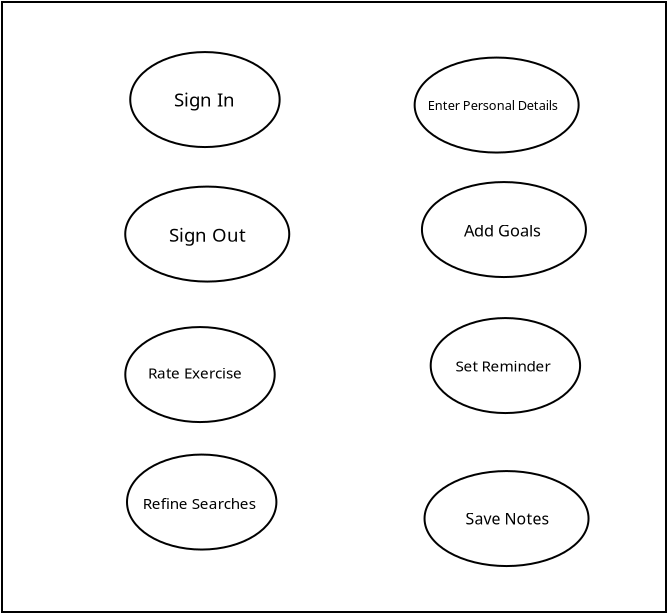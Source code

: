 <?xml version="1.0" encoding="UTF-8"?>
<dia:diagram xmlns:dia="http://www.lysator.liu.se/~alla/dia/">
  <dia:layer name="Background" visible="true" active="true">
    <dia:object type="Standard - Ellipse" version="0" id="O0">
      <dia:attribute name="obj_pos">
        <dia:point val="-91,-556.763"/>
      </dia:attribute>
      <dia:attribute name="obj_bb">
        <dia:rectangle val="-91.05,-556.813;-82.75,-551.962"/>
      </dia:attribute>
      <dia:attribute name="elem_corner">
        <dia:point val="-91,-556.763"/>
      </dia:attribute>
      <dia:attribute name="elem_width">
        <dia:real val="8.2"/>
      </dia:attribute>
      <dia:attribute name="elem_height">
        <dia:real val="4.75"/>
      </dia:attribute>
    </dia:object>
    <dia:object type="Standard - Ellipse" version="0" id="O1">
      <dia:attribute name="obj_pos">
        <dia:point val="-105.22,-557.038"/>
      </dia:attribute>
      <dia:attribute name="obj_bb">
        <dia:rectangle val="-105.27,-557.087;-97.7,-552.237"/>
      </dia:attribute>
      <dia:attribute name="elem_corner">
        <dia:point val="-105.22,-557.038"/>
      </dia:attribute>
      <dia:attribute name="elem_width">
        <dia:real val="7.47"/>
      </dia:attribute>
      <dia:attribute name="elem_height">
        <dia:real val="4.75"/>
      </dia:attribute>
    </dia:object>
    <dia:object type="Standard - Ellipse" version="0" id="O2">
      <dia:attribute name="obj_pos">
        <dia:point val="-90.635,-550.538"/>
      </dia:attribute>
      <dia:attribute name="obj_bb">
        <dia:rectangle val="-90.685,-550.587;-82.385,-545.737"/>
      </dia:attribute>
      <dia:attribute name="elem_corner">
        <dia:point val="-90.635,-550.538"/>
      </dia:attribute>
      <dia:attribute name="elem_width">
        <dia:real val="8.2"/>
      </dia:attribute>
      <dia:attribute name="elem_height">
        <dia:real val="4.75"/>
      </dia:attribute>
    </dia:object>
    <dia:object type="Standard - Ellipse" version="0" id="O3">
      <dia:attribute name="obj_pos">
        <dia:point val="-105.47,-550.312"/>
      </dia:attribute>
      <dia:attribute name="obj_bb">
        <dia:rectangle val="-105.52,-550.362;-97.22,-545.512"/>
      </dia:attribute>
      <dia:attribute name="elem_corner">
        <dia:point val="-105.47,-550.312"/>
      </dia:attribute>
      <dia:attribute name="elem_width">
        <dia:real val="8.2"/>
      </dia:attribute>
      <dia:attribute name="elem_height">
        <dia:real val="4.75"/>
      </dia:attribute>
    </dia:object>
    <dia:object type="Standard - Ellipse" version="0" id="O4">
      <dia:attribute name="obj_pos">
        <dia:point val="-90.505,-536.088"/>
      </dia:attribute>
      <dia:attribute name="obj_bb">
        <dia:rectangle val="-90.555,-536.138;-82.255,-531.287"/>
      </dia:attribute>
      <dia:attribute name="elem_corner">
        <dia:point val="-90.505,-536.088"/>
      </dia:attribute>
      <dia:attribute name="elem_width">
        <dia:real val="8.2"/>
      </dia:attribute>
      <dia:attribute name="elem_height">
        <dia:real val="4.75"/>
      </dia:attribute>
    </dia:object>
    <dia:object type="Standard - Text" version="1" id="O5">
      <dia:attribute name="obj_pos">
        <dia:point val="-103.035,-554.312"/>
      </dia:attribute>
      <dia:attribute name="obj_bb">
        <dia:rectangle val="-103.035,-555.25;-99.665,-554.117"/>
      </dia:attribute>
      <dia:attribute name="text">
        <dia:composite type="text">
          <dia:attribute name="string">
            <dia:string>#Sign In#</dia:string>
          </dia:attribute>
          <dia:attribute name="font">
            <dia:font family="sans" style="0" name="Helvetica"/>
          </dia:attribute>
          <dia:attribute name="height">
            <dia:real val="1.164"/>
          </dia:attribute>
          <dia:attribute name="pos">
            <dia:point val="-103.035,-554.312"/>
          </dia:attribute>
          <dia:attribute name="color">
            <dia:color val="#000000"/>
          </dia:attribute>
          <dia:attribute name="alignment">
            <dia:enum val="0"/>
          </dia:attribute>
        </dia:composite>
      </dia:attribute>
      <dia:attribute name="valign">
        <dia:enum val="3"/>
      </dia:attribute>
    </dia:object>
    <dia:object type="Standard - Text" version="1" id="O6">
      <dia:attribute name="obj_pos">
        <dia:point val="-90.35,-554.138"/>
      </dia:attribute>
      <dia:attribute name="obj_bb">
        <dia:rectangle val="-90.35,-554.78;-83.278,-554.003"/>
      </dia:attribute>
      <dia:attribute name="text">
        <dia:composite type="text">
          <dia:attribute name="string">
            <dia:string>#Enter Personal Details#</dia:string>
          </dia:attribute>
          <dia:attribute name="font">
            <dia:font family="sans" style="0" name="Helvetica"/>
          </dia:attribute>
          <dia:attribute name="height">
            <dia:real val="0.8"/>
          </dia:attribute>
          <dia:attribute name="pos">
            <dia:point val="-90.35,-554.138"/>
          </dia:attribute>
          <dia:attribute name="color">
            <dia:color val="#000000"/>
          </dia:attribute>
          <dia:attribute name="alignment">
            <dia:enum val="0"/>
          </dia:attribute>
        </dia:composite>
      </dia:attribute>
      <dia:attribute name="valign">
        <dia:enum val="3"/>
      </dia:attribute>
    </dia:object>
    <dia:object type="Standard - Text" version="1" id="O7">
      <dia:attribute name="obj_pos">
        <dia:point val="-103.285,-547.55"/>
      </dia:attribute>
      <dia:attribute name="obj_bb">
        <dia:rectangle val="-103.285,-548.488;-99.203,-547.355"/>
      </dia:attribute>
      <dia:attribute name="text">
        <dia:composite type="text">
          <dia:attribute name="string">
            <dia:string>#Sign Out#</dia:string>
          </dia:attribute>
          <dia:attribute name="font">
            <dia:font family="sans" style="0" name="Helvetica"/>
          </dia:attribute>
          <dia:attribute name="height">
            <dia:real val="1.164"/>
          </dia:attribute>
          <dia:attribute name="pos">
            <dia:point val="-103.285,-547.55"/>
          </dia:attribute>
          <dia:attribute name="color">
            <dia:color val="#000000"/>
          </dia:attribute>
          <dia:attribute name="alignment">
            <dia:enum val="0"/>
          </dia:attribute>
        </dia:composite>
      </dia:attribute>
      <dia:attribute name="valign">
        <dia:enum val="3"/>
      </dia:attribute>
    </dia:object>
    <dia:object type="Standard - Text" version="1" id="O8">
      <dia:attribute name="obj_pos">
        <dia:point val="-88.535,-547.812"/>
      </dia:attribute>
      <dia:attribute name="obj_bb">
        <dia:rectangle val="-88.535,-548.66;-84.373,-547.59"/>
      </dia:attribute>
      <dia:attribute name="text">
        <dia:composite type="text">
          <dia:attribute name="string">
            <dia:string>#Add Goals#</dia:string>
          </dia:attribute>
          <dia:attribute name="font">
            <dia:font family="sans" style="0" name="Helvetica"/>
          </dia:attribute>
          <dia:attribute name="height">
            <dia:real val="1.023"/>
          </dia:attribute>
          <dia:attribute name="pos">
            <dia:point val="-88.535,-547.812"/>
          </dia:attribute>
          <dia:attribute name="color">
            <dia:color val="#000000"/>
          </dia:attribute>
          <dia:attribute name="alignment">
            <dia:enum val="0"/>
          </dia:attribute>
        </dia:composite>
      </dia:attribute>
      <dia:attribute name="valign">
        <dia:enum val="3"/>
      </dia:attribute>
    </dia:object>
    <dia:object type="Standard - Text" version="1" id="O9">
      <dia:attribute name="obj_pos">
        <dia:point val="-88.455,-533.413"/>
      </dia:attribute>
      <dia:attribute name="obj_bb">
        <dia:rectangle val="-88.455,-534.207;-83.972,-533.247"/>
      </dia:attribute>
      <dia:attribute name="text">
        <dia:composite type="text">
          <dia:attribute name="string">
            <dia:string>#Save Notes#</dia:string>
          </dia:attribute>
          <dia:attribute name="font">
            <dia:font family="sans" style="0" name="Helvetica"/>
          </dia:attribute>
          <dia:attribute name="height">
            <dia:real val="0.988"/>
          </dia:attribute>
          <dia:attribute name="pos">
            <dia:point val="-88.455,-533.413"/>
          </dia:attribute>
          <dia:attribute name="color">
            <dia:color val="#000000"/>
          </dia:attribute>
          <dia:attribute name="alignment">
            <dia:enum val="0"/>
          </dia:attribute>
        </dia:composite>
      </dia:attribute>
      <dia:attribute name="valign">
        <dia:enum val="3"/>
      </dia:attribute>
    </dia:object>
    <dia:object type="Standard - Ellipse" version="0" id="O10">
      <dia:attribute name="obj_pos">
        <dia:point val="-90.197,-543.738"/>
      </dia:attribute>
      <dia:attribute name="obj_bb">
        <dia:rectangle val="-90.247,-543.788;-82.677,-538.938"/>
      </dia:attribute>
      <dia:attribute name="elem_corner">
        <dia:point val="-90.197,-543.738"/>
      </dia:attribute>
      <dia:attribute name="elem_width">
        <dia:real val="7.47"/>
      </dia:attribute>
      <dia:attribute name="elem_height">
        <dia:real val="4.75"/>
      </dia:attribute>
    </dia:object>
    <dia:object type="Standard - Ellipse" version="0" id="O11">
      <dia:attribute name="obj_pos">
        <dia:point val="-105.382,-536.913"/>
      </dia:attribute>
      <dia:attribute name="obj_bb">
        <dia:rectangle val="-105.432,-536.963;-97.862,-532.112"/>
      </dia:attribute>
      <dia:attribute name="elem_corner">
        <dia:point val="-105.382,-536.913"/>
      </dia:attribute>
      <dia:attribute name="elem_width">
        <dia:real val="7.47"/>
      </dia:attribute>
      <dia:attribute name="elem_height">
        <dia:real val="4.75"/>
      </dia:attribute>
    </dia:object>
    <dia:object type="Standard - Ellipse" version="0" id="O12">
      <dia:attribute name="obj_pos">
        <dia:point val="-105.467,-543.288"/>
      </dia:attribute>
      <dia:attribute name="obj_bb">
        <dia:rectangle val="-105.517,-543.338;-97.947,-538.487"/>
      </dia:attribute>
      <dia:attribute name="elem_corner">
        <dia:point val="-105.467,-543.288"/>
      </dia:attribute>
      <dia:attribute name="elem_width">
        <dia:real val="7.47"/>
      </dia:attribute>
      <dia:attribute name="elem_height">
        <dia:real val="4.75"/>
      </dia:attribute>
    </dia:object>
    <dia:object type="Standard - Text" version="1" id="O13">
      <dia:attribute name="obj_pos">
        <dia:point val="-104.332,-540.713"/>
      </dia:attribute>
      <dia:attribute name="obj_bb">
        <dia:rectangle val="-104.332,-541.48;-99.172,-540.553"/>
      </dia:attribute>
      <dia:attribute name="text">
        <dia:composite type="text">
          <dia:attribute name="string">
            <dia:string>#Rate Exercise#</dia:string>
          </dia:attribute>
          <dia:attribute name="font">
            <dia:font family="sans" style="0" name="Helvetica"/>
          </dia:attribute>
          <dia:attribute name="height">
            <dia:real val="0.952"/>
          </dia:attribute>
          <dia:attribute name="pos">
            <dia:point val="-104.332,-540.713"/>
          </dia:attribute>
          <dia:attribute name="color">
            <dia:color val="#000000"/>
          </dia:attribute>
          <dia:attribute name="alignment">
            <dia:enum val="0"/>
          </dia:attribute>
        </dia:composite>
      </dia:attribute>
      <dia:attribute name="valign">
        <dia:enum val="3"/>
      </dia:attribute>
    </dia:object>
    <dia:object type="Standard - Text" version="1" id="O14">
      <dia:attribute name="obj_pos">
        <dia:point val="-104.597,-534.188"/>
      </dia:attribute>
      <dia:attribute name="obj_bb">
        <dia:rectangle val="-104.597,-534.955;-98.455,-534.028"/>
      </dia:attribute>
      <dia:attribute name="text">
        <dia:composite type="text">
          <dia:attribute name="string">
            <dia:string>#Refine Searches#</dia:string>
          </dia:attribute>
          <dia:attribute name="font">
            <dia:font family="sans" style="0" name="Helvetica"/>
          </dia:attribute>
          <dia:attribute name="height">
            <dia:real val="0.952"/>
          </dia:attribute>
          <dia:attribute name="pos">
            <dia:point val="-104.597,-534.188"/>
          </dia:attribute>
          <dia:attribute name="color">
            <dia:color val="#000000"/>
          </dia:attribute>
          <dia:attribute name="alignment">
            <dia:enum val="0"/>
          </dia:attribute>
        </dia:composite>
      </dia:attribute>
      <dia:attribute name="valign">
        <dia:enum val="3"/>
      </dia:attribute>
    </dia:object>
    <dia:object type="Standard - Text" version="1" id="O15">
      <dia:attribute name="obj_pos">
        <dia:point val="-88.962,-541.063"/>
      </dia:attribute>
      <dia:attribute name="obj_bb">
        <dia:rectangle val="-88.962,-541.83;-83.76,-540.903"/>
      </dia:attribute>
      <dia:attribute name="text">
        <dia:composite type="text">
          <dia:attribute name="string">
            <dia:string>#Set Reminder#</dia:string>
          </dia:attribute>
          <dia:attribute name="font">
            <dia:font family="sans" style="0" name="Helvetica"/>
          </dia:attribute>
          <dia:attribute name="height">
            <dia:real val="0.952"/>
          </dia:attribute>
          <dia:attribute name="pos">
            <dia:point val="-88.962,-541.063"/>
          </dia:attribute>
          <dia:attribute name="color">
            <dia:color val="#000000"/>
          </dia:attribute>
          <dia:attribute name="alignment">
            <dia:enum val="0"/>
          </dia:attribute>
        </dia:composite>
      </dia:attribute>
      <dia:attribute name="valign">
        <dia:enum val="3"/>
      </dia:attribute>
    </dia:object>
    <dia:object type="Standard - Box" version="0" id="O16">
      <dia:attribute name="obj_pos">
        <dia:point val="-111.632,-559.541"/>
      </dia:attribute>
      <dia:attribute name="obj_bb">
        <dia:rectangle val="-111.682,-559.591;-78.382,-528.991"/>
      </dia:attribute>
      <dia:attribute name="elem_corner">
        <dia:point val="-111.632,-559.541"/>
      </dia:attribute>
      <dia:attribute name="elem_width">
        <dia:real val="33.2"/>
      </dia:attribute>
      <dia:attribute name="elem_height">
        <dia:real val="30.5"/>
      </dia:attribute>
      <dia:attribute name="border_width">
        <dia:real val="0.1"/>
      </dia:attribute>
      <dia:attribute name="show_background">
        <dia:boolean val="false"/>
      </dia:attribute>
    </dia:object>
  </dia:layer>
</dia:diagram>
